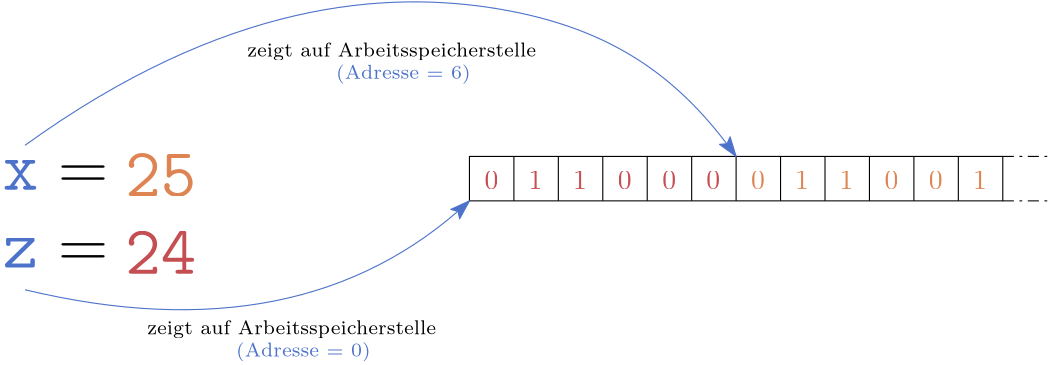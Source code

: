 <?xml version="1.0"?>
<!DOCTYPE ipe SYSTEM "ipe.dtd">
<ipe version="70212" creator="Ipe 7.2.13">
<info created="D:20211013140905" modified="D:20211013150532"/>
<ipestyle name="basic">
<symbol name="arrow/arc(spx)">
<path stroke="sym-stroke" fill="sym-stroke" pen="sym-pen">
0 0 m
-1 0.333 l
-1 -0.333 l
h
</path>
</symbol>
<symbol name="arrow/farc(spx)">
<path stroke="sym-stroke" fill="white" pen="sym-pen">
0 0 m
-1 0.333 l
-1 -0.333 l
h
</path>
</symbol>
<symbol name="arrow/ptarc(spx)">
<path stroke="sym-stroke" fill="sym-stroke" pen="sym-pen">
0 0 m
-1 0.333 l
-0.8 0 l
-1 -0.333 l
h
</path>
</symbol>
<symbol name="arrow/fptarc(spx)">
<path stroke="sym-stroke" fill="white" pen="sym-pen">
0 0 m
-1 0.333 l
-0.8 0 l
-1 -0.333 l
h
</path>
</symbol>
<symbol name="mark/circle(sx)" transformations="translations">
<path fill="sym-stroke">
0.6 0 0 0.6 0 0 e
0.4 0 0 0.4 0 0 e
</path>
</symbol>
<symbol name="mark/disk(sx)" transformations="translations">
<path fill="sym-stroke">
0.6 0 0 0.6 0 0 e
</path>
</symbol>
<symbol name="mark/fdisk(sfx)" transformations="translations">
<group>
<path fill="sym-fill">
0.5 0 0 0.5 0 0 e
</path>
<path fill="sym-stroke" fillrule="eofill">
0.6 0 0 0.6 0 0 e
0.4 0 0 0.4 0 0 e
</path>
</group>
</symbol>
<symbol name="mark/box(sx)" transformations="translations">
<path fill="sym-stroke" fillrule="eofill">
-0.6 -0.6 m
0.6 -0.6 l
0.6 0.6 l
-0.6 0.6 l
h
-0.4 -0.4 m
0.4 -0.4 l
0.4 0.4 l
-0.4 0.4 l
h
</path>
</symbol>
<symbol name="mark/square(sx)" transformations="translations">
<path fill="sym-stroke">
-0.6 -0.6 m
0.6 -0.6 l
0.6 0.6 l
-0.6 0.6 l
h
</path>
</symbol>
<symbol name="mark/fsquare(sfx)" transformations="translations">
<group>
<path fill="sym-fill">
-0.5 -0.5 m
0.5 -0.5 l
0.5 0.5 l
-0.5 0.5 l
h
</path>
<path fill="sym-stroke" fillrule="eofill">
-0.6 -0.6 m
0.6 -0.6 l
0.6 0.6 l
-0.6 0.6 l
h
-0.4 -0.4 m
0.4 -0.4 l
0.4 0.4 l
-0.4 0.4 l
h
</path>
</group>
</symbol>
<symbol name="mark/cross(sx)" transformations="translations">
<group>
<path fill="sym-stroke">
-0.43 -0.57 m
0.57 0.43 l
0.43 0.57 l
-0.57 -0.43 l
h
</path>
<path fill="sym-stroke">
-0.43 0.57 m
0.57 -0.43 l
0.43 -0.57 l
-0.57 0.43 l
h
</path>
</group>
</symbol>
<symbol name="arrow/fnormal(spx)">
<path stroke="sym-stroke" fill="white" pen="sym-pen">
0 0 m
-1 0.333 l
-1 -0.333 l
h
</path>
</symbol>
<symbol name="arrow/pointed(spx)">
<path stroke="sym-stroke" fill="sym-stroke" pen="sym-pen">
0 0 m
-1 0.333 l
-0.8 0 l
-1 -0.333 l
h
</path>
</symbol>
<symbol name="arrow/fpointed(spx)">
<path stroke="sym-stroke" fill="white" pen="sym-pen">
0 0 m
-1 0.333 l
-0.8 0 l
-1 -0.333 l
h
</path>
</symbol>
<symbol name="arrow/linear(spx)">
<path stroke="sym-stroke" pen="sym-pen">
-1 0.333 m
0 0 l
-1 -0.333 l
</path>
</symbol>
<symbol name="arrow/fdouble(spx)">
<path stroke="sym-stroke" fill="white" pen="sym-pen">
0 0 m
-1 0.333 l
-1 -0.333 l
h
-1 0 m
-2 0.333 l
-2 -0.333 l
h
</path>
</symbol>
<symbol name="arrow/double(spx)">
<path stroke="sym-stroke" fill="sym-stroke" pen="sym-pen">
0 0 m
-1 0.333 l
-1 -0.333 l
h
-1 0 m
-2 0.333 l
-2 -0.333 l
h
</path>
</symbol>
<pen name="heavier" value="0.8"/>
<pen name="fat" value="1.2"/>
<pen name="ultrafat" value="2"/>
<symbolsize name="large" value="5"/>
<symbolsize name="small" value="2"/>
<symbolsize name="tiny" value="1.1"/>
<arrowsize name="large" value="10"/>
<arrowsize name="small" value="5"/>
<arrowsize name="tiny" value="3"/>
<color name="sbblue" value="0.298 0.447 0.79"/>
<color name="sbgreen" value="0.333 0.658 0.407"/>
<color name="sborange" value="0.866 0.517 0.321"/>
<color name="sbred" value="0.768 0.305 0.321"/>
<color name="sbpurple" value="0.505 0.447 0.698"/>
<color name="red" value="1 0 0"/>
<color name="green" value="0 1 0"/>
<color name="blue" value="0 0 1"/>
<color name="yellow" value="1 1 0"/>
<color name="orange" value="1 0.647 0"/>
<color name="gold" value="1 0.843 0"/>
<color name="purple" value="0.627 0.125 0.941"/>
<color name="gray" value="0.745"/>
<color name="brown" value="0.647 0.165 0.165"/>
<color name="navy" value="0 0 0.502"/>
<color name="pink" value="1 0.753 0.796"/>
<color name="seagreen" value="0.18 0.545 0.341"/>
<color name="turquoise" value="0.251 0.878 0.816"/>
<color name="violet" value="0.933 0.51 0.933"/>
<color name="darkblue" value="0 0 0.545"/>
<color name="darkcyan" value="0 0.545 0.545"/>
<color name="darkgray" value="0.663"/>
<color name="verydarkgray" value="0.4"/>
<color name="darkgreen" value="0 0.392 0"/>
<color name="darkmagenta" value="0.545 0 0.545"/>
<color name="darkorange" value="1 0.549 0"/>
<color name="darkred" value="0.545 0 0"/>
<color name="lightblue" value="0.678 0.847 0.902"/>
<color name="lightcyan" value="0.878 1 1"/>
<color name="lightgray" value="0.827"/>
<color name="lightgreen" value="0.565 0.933 0.565"/>
<color name="lightyellow" value="1 1 0.878"/>
<dashstyle name="dashed" value="[4] 0"/>
<dashstyle name="dotted" value="[1 3] 0"/>
<dashstyle name="dash dotted" value="[4 2 1 2] 0"/>
<dashstyle name="dash dot dotted" value="[4 2 1 2 1 2] 0"/>
<textsize name="large" value="\large"/>
<textsize name="Large" value="\Large"/>
<textsize name="LARGE" value="\LARGE"/>
<textsize name="huge" value="\huge"/>
<textsize name="Huge" value="\Huge"/>
<textsize name="small" value="\small"/>
<textsize name="footnote" value="\footnotesize"/>
<textsize name="tiny" value="\tiny"/>
<textstyle name="center" begin="\begin{center}" end="\end{center}"/>
<textstyle name="itemize" begin="\begin{itemize}" end="\end{itemize}"/>
<textstyle name="item" begin="\begin{itemize}\item{}" end="\end{itemize}"/>
<gridsize name="4 pts" value="4"/>
<gridsize name="8 pts (~3 mm)" value="8"/>
<gridsize name="16 pts (~6 mm)" value="16"/>
<gridsize name="32 pts (~12 mm)" value="32"/>
<gridsize name="10 pts (~3.5 mm)" value="10"/>
<gridsize name="20 pts (~7 mm)" value="20"/>
<gridsize name="14 pts (~5 mm)" value="14"/>
<gridsize name="28 pts (~10 mm)" value="28"/>
<gridsize name="56 pts (~20 mm)" value="56"/>
<anglesize name="90 deg" value="90"/>
<anglesize name="60 deg" value="60"/>
<anglesize name="45 deg" value="45"/>
<anglesize name="30 deg" value="30"/>
<anglesize name="22.5 deg" value="22.5"/>
<opacity name="10%" value="0.1"/>
<opacity name="30%" value="0.3"/>
<opacity name="50%" value="0.5"/>
<opacity name="75%" value="0.75"/>
<tiling name="falling" angle="-60" step="4" width="1"/>
<tiling name="rising" angle="30" step="4" width="1"/>
</ipestyle>
<page>
<layer name="alpha"/>
<view layers="alpha" active="alpha"/>
<text layer="alpha" transformations="translations" pos="104 740" stroke="sbblue" type="label" width="12.755" height="10.672" depth="0" valign="baseline" size="25">\texttt{x}</text>
<path stroke="black">
272 752 m
272 736 l
464 736 l
464 752 l
h
</path>
<path stroke="black">
288 752 m
288 736 l
</path>
<path matrix="1 0 0 1 16 0" stroke="black">
288 752 m
288 736 l
</path>
<path matrix="1 0 0 1 32 0" stroke="black">
288 752 m
288 736 l
</path>
<path matrix="1 0 0 1 48 0" stroke="black">
288 752 m
288 736 l
</path>
<path matrix="1 0 0 1 64 0" stroke="black">
288 752 m
288 736 l
</path>
<path matrix="1 0 0 1 80 0" stroke="black">
288 752 m
288 736 l
</path>
<path matrix="1 0 0 1 96 0" stroke="black">
288 752 m
288 736 l
</path>
<path matrix="1 0 0 1 112 0" stroke="black">
288 752 m
288 736 l
</path>
<path matrix="1 0 0 1 128 0" stroke="black">
288 752 m
288 736 l
</path>
<path matrix="1 0 0 1 144 0" stroke="black">
288 752 m
288 736 l
</path>
<path matrix="1 0 0 1 160 0" stroke="black">
288 752 m
288 736 l
</path>
<text matrix="1 0 0 1 177.244 -3.70399" transformations="translations" pos="276 744" stroke="sborange" type="label" width="4.981" height="6.42" depth="0" valign="baseline">1</text>
<text matrix="1 0 0 1 129.244 -3.70399" transformations="translations" pos="276 744" stroke="sborange" type="label" width="4.981" height="6.42" depth="0" valign="baseline">1</text>
<text matrix="1 0 0 1 113.244 -3.70399" transformations="translations" pos="276 744" stroke="sborange" type="label" width="4.981" height="6.42" depth="0" valign="baseline">1</text>
<text matrix="1 0 0 1 149.393 -27.7918" transformations="translations" pos="272 768" stroke="sborange" type="label" width="4.981" height="6.42" depth="0" valign="baseline">0</text>
<text matrix="1 0 0 1 165.393 -27.7918" transformations="translations" pos="272 768" stroke="sborange" type="label" width="4.981" height="6.42" depth="0" valign="baseline">0</text>
<text matrix="1 0 0 1 101.393 -27.7918" transformations="translations" pos="272 768" stroke="sborange" type="label" width="4.981" height="6.42" depth="0" valign="baseline">0</text>
<path stroke="sbblue" arrow="ptarc/normal">
112 756 m
184 808
300 816
348 780
368 752 c
</path>
<text matrix="1 0 0 1 4 -32" transformations="translations" pos="188 820" stroke="black" type="label" width="104.128" height="4.849" depth="1.35" valign="baseline" size="7">zeigt auf Arbeitsspeicherstelle</text>
<text matrix="1 0 0 1 0 -4" transformations="translations" pos="224 784" stroke="sbblue" type="label" width="48.474" height="5.234" depth="1.74" valign="baseline" size="7">(Adresse = 6)</text>
<path stroke="black" dash="dash dotted">
464 752 m
480 752 l
</path>
<path stroke="black" dash="dash dotted">
464 736 m
480 736 l
</path>
<text matrix="1 0 0 1 0 -8" transformations="translations" pos="124 748" stroke="black" type="label" width="17.843" height="8.814" depth="0" valign="baseline" size="25">=</text>
<text matrix="1 0 0 1 44.0997 -2.23295" transformations="translations" pos="104 740" stroke="sborange" type="label" width="25.51" height="15.148" depth="0" valign="baseline" size="25">\texttt{25}</text>
<text matrix="1 0 0 1 0 -28" transformations="translations" pos="104 740" stroke="sbblue" type="label" width="12.755" height="10.672" depth="0" valign="baseline" size="25">\texttt{z}</text>
<text matrix="1 0 0 1 0 -36" transformations="translations" pos="124 748" stroke="black" type="label" width="17.843" height="8.814" depth="0" valign="baseline" size="25">=</text>
<text matrix="1 0 0 1 44.0997 -30.2329" transformations="translations" pos="104 740" stroke="sbred" type="label" width="25.51" height="15.148" depth="0" valign="baseline" size="25">\texttt{24}</text>
<text matrix="1 0 0 1 81.244 -3.70399" transformations="translations" pos="276 744" stroke="sbred" type="label" width="4.981" height="6.42" depth="0" valign="baseline">0</text>
<text matrix="1 0 0 1 33.244 -3.70399" transformations="translations" pos="276 744" stroke="sbred" type="label" width="4.981" height="6.42" depth="0" valign="baseline">1</text>
<text matrix="1 0 0 1 17.244 -3.70399" transformations="translations" pos="276 744" stroke="sbred" type="label" width="4.981" height="6.42" depth="0" valign="baseline">1</text>
<text matrix="1 0 0 1 53.393 -27.7918" transformations="translations" pos="272 768" stroke="sbred" type="label" width="4.981" height="6.42" depth="0" valign="baseline">0</text>
<text matrix="1 0 0 1 69.393 -27.7918" transformations="translations" pos="272 768" stroke="sbred" type="label" width="4.981" height="6.42" depth="0" valign="baseline">0</text>
<text matrix="1 0 0 1 5.393 -27.7918" transformations="translations" pos="272 768" stroke="sbred" type="label" width="4.981" height="6.42" depth="0" valign="baseline">0</text>
<path stroke="sbblue" arrow="ptarc/normal">
112 704 m
212 680
272 736 c
</path>
<text matrix="1 0 0 1 -32 -132" transformations="translations" pos="188 820" stroke="black" type="label" width="104.128" height="4.849" depth="1.35" valign="baseline" size="7">zeigt auf Arbeitsspeicherstelle</text>
<text matrix="1 0 0 1 -36 -104" transformations="translations" pos="224 784" stroke="sbblue" type="label" width="48.474" height="5.234" depth="1.74" valign="baseline" size="7">(Adresse = 0)</text>
</page>
</ipe>
